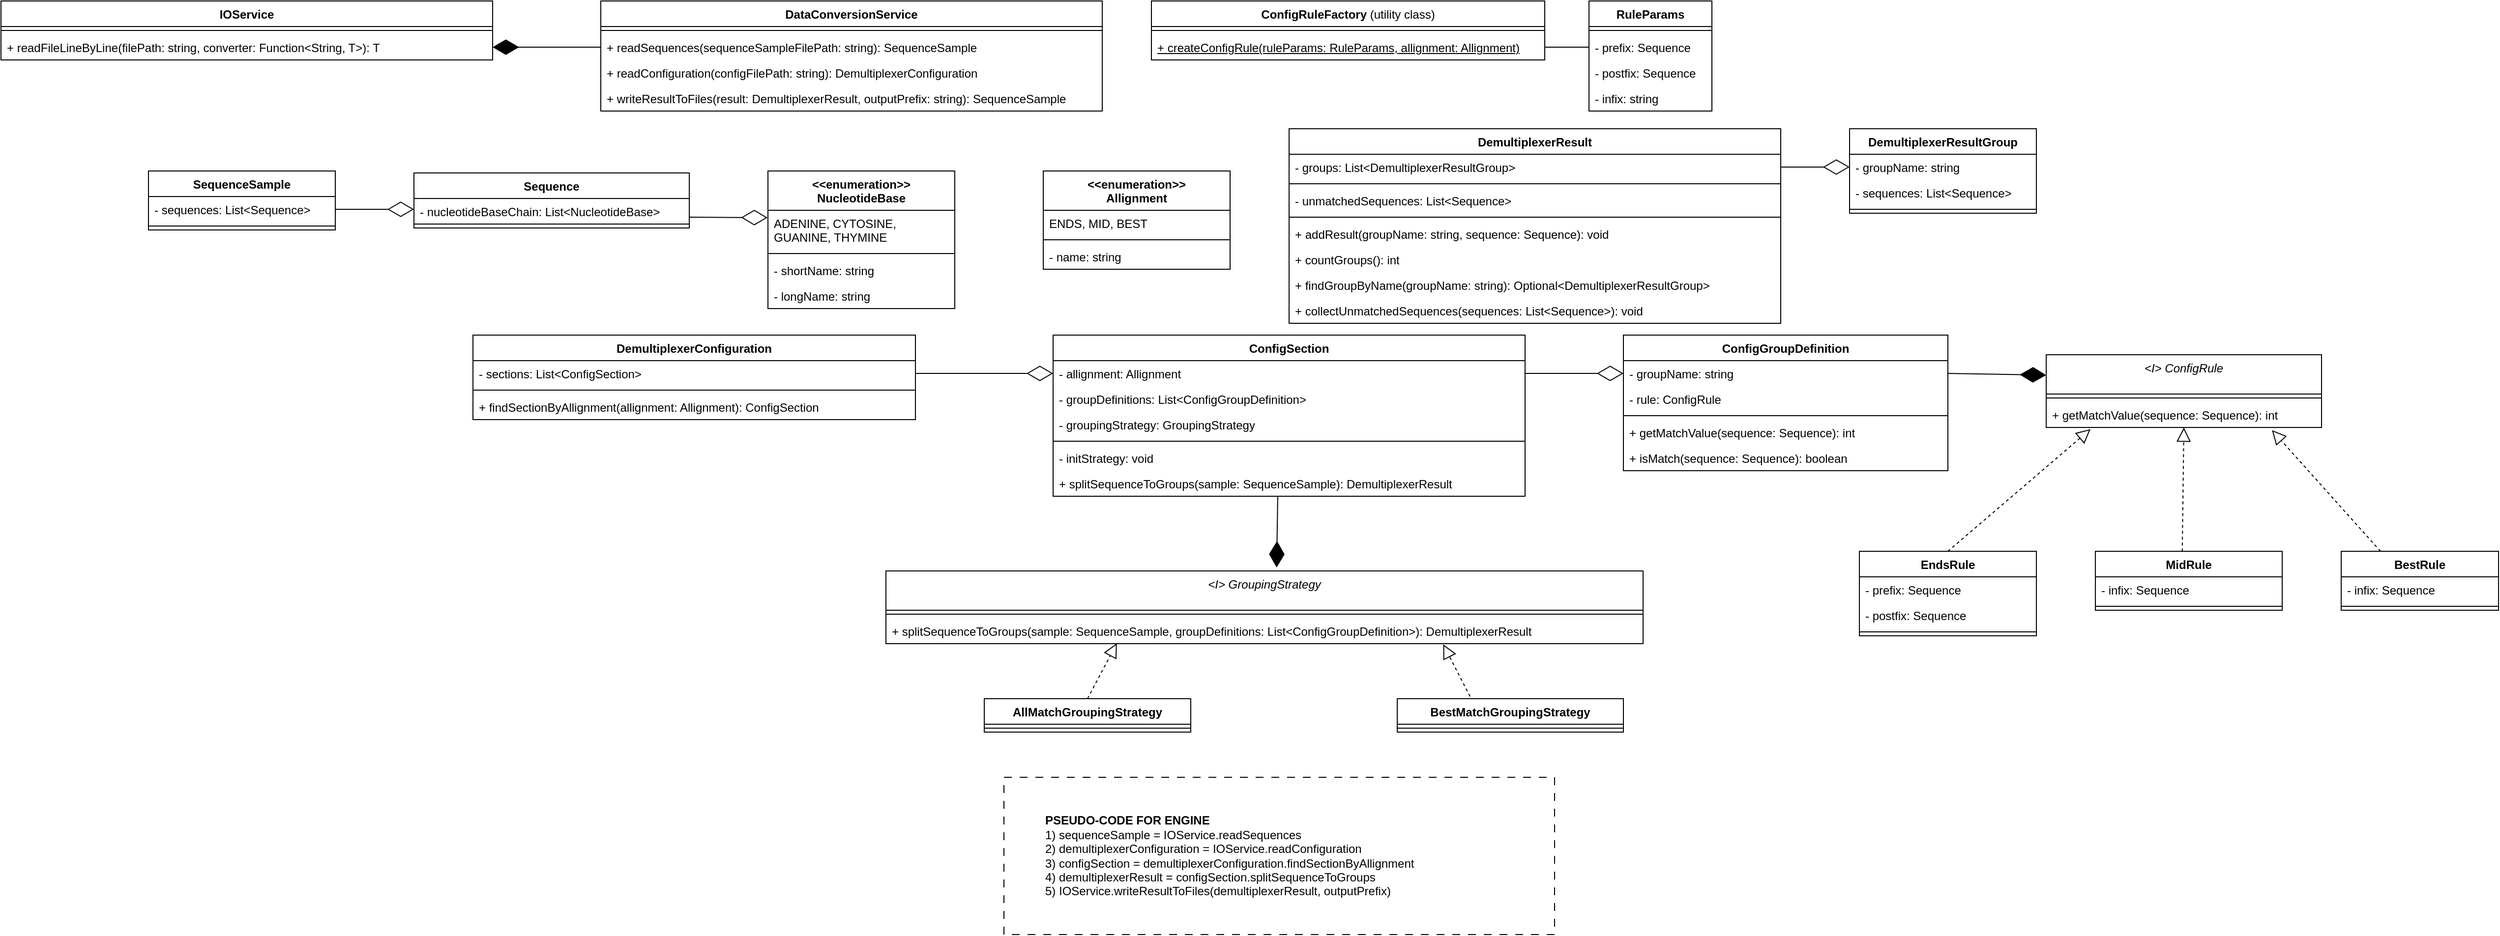 <mxfile version="25.0.3">
  <diagram name="1 oldal" id="gJgrqShFCkPL8RjyrLo0">
    <mxGraphModel dx="1847" dy="567" grid="1" gridSize="10" guides="1" tooltips="1" connect="1" arrows="1" fold="1" page="1" pageScale="1" pageWidth="827" pageHeight="1169" math="0" shadow="0">
      <root>
        <mxCell id="0" />
        <mxCell id="1" parent="0" />
        <mxCell id="IwMsbEK7kWu3GnN3jvoc-1" value="IOService" style="swimlane;fontStyle=1;align=center;verticalAlign=top;childLayout=stackLayout;horizontal=1;startSize=26;horizontalStack=0;resizeParent=1;resizeParentMax=0;resizeLast=0;collapsible=1;marginBottom=0;whiteSpace=wrap;html=1;" vertex="1" parent="1">
          <mxGeometry x="-780" y="40" width="500" height="60" as="geometry" />
        </mxCell>
        <mxCell id="IwMsbEK7kWu3GnN3jvoc-3" value="" style="line;strokeWidth=1;fillColor=none;align=left;verticalAlign=middle;spacingTop=-1;spacingLeft=3;spacingRight=3;rotatable=0;labelPosition=right;points=[];portConstraint=eastwest;strokeColor=inherit;" vertex="1" parent="IwMsbEK7kWu3GnN3jvoc-1">
          <mxGeometry y="26" width="500" height="8" as="geometry" />
        </mxCell>
        <mxCell id="IwMsbEK7kWu3GnN3jvoc-4" value="+ readFileLineByLine(filePath: string, converter: Function&amp;lt;String, T&amp;gt;): T" style="text;strokeColor=none;fillColor=none;align=left;verticalAlign=top;spacingLeft=4;spacingRight=4;overflow=hidden;rotatable=0;points=[[0,0.5],[1,0.5]];portConstraint=eastwest;whiteSpace=wrap;html=1;" vertex="1" parent="IwMsbEK7kWu3GnN3jvoc-1">
          <mxGeometry y="34" width="500" height="26" as="geometry" />
        </mxCell>
        <mxCell id="IwMsbEK7kWu3GnN3jvoc-5" value="Sequence" style="swimlane;fontStyle=1;align=center;verticalAlign=top;childLayout=stackLayout;horizontal=1;startSize=26;horizontalStack=0;resizeParent=1;resizeParentMax=0;resizeLast=0;collapsible=1;marginBottom=0;whiteSpace=wrap;html=1;" vertex="1" parent="1">
          <mxGeometry x="-360" y="215" width="280" height="56" as="geometry" />
        </mxCell>
        <mxCell id="IwMsbEK7kWu3GnN3jvoc-6" value="- nucleotideBaseChain: List&amp;lt;NucleotideBase&amp;gt;" style="text;strokeColor=none;fillColor=none;align=left;verticalAlign=top;spacingLeft=4;spacingRight=4;overflow=hidden;rotatable=0;points=[[0,0.5],[1,0.5]];portConstraint=eastwest;whiteSpace=wrap;html=1;" vertex="1" parent="IwMsbEK7kWu3GnN3jvoc-5">
          <mxGeometry y="26" width="280" height="22" as="geometry" />
        </mxCell>
        <mxCell id="IwMsbEK7kWu3GnN3jvoc-7" value="" style="line;strokeWidth=1;fillColor=none;align=left;verticalAlign=middle;spacingTop=-1;spacingLeft=3;spacingRight=3;rotatable=0;labelPosition=right;points=[];portConstraint=eastwest;strokeColor=inherit;" vertex="1" parent="IwMsbEK7kWu3GnN3jvoc-5">
          <mxGeometry y="48" width="280" height="8" as="geometry" />
        </mxCell>
        <mxCell id="IwMsbEK7kWu3GnN3jvoc-9" value="SequenceSample" style="swimlane;fontStyle=1;align=center;verticalAlign=top;childLayout=stackLayout;horizontal=1;startSize=26;horizontalStack=0;resizeParent=1;resizeParentMax=0;resizeLast=0;collapsible=1;marginBottom=0;whiteSpace=wrap;html=1;" vertex="1" parent="1">
          <mxGeometry x="-630" y="213" width="190" height="60" as="geometry" />
        </mxCell>
        <mxCell id="IwMsbEK7kWu3GnN3jvoc-10" value="- sequences: List&amp;lt;Sequence&amp;gt;" style="text;strokeColor=none;fillColor=none;align=left;verticalAlign=top;spacingLeft=4;spacingRight=4;overflow=hidden;rotatable=0;points=[[0,0.5],[1,0.5]];portConstraint=eastwest;whiteSpace=wrap;html=1;" vertex="1" parent="IwMsbEK7kWu3GnN3jvoc-9">
          <mxGeometry y="26" width="190" height="26" as="geometry" />
        </mxCell>
        <mxCell id="IwMsbEK7kWu3GnN3jvoc-11" value="" style="line;strokeWidth=1;fillColor=none;align=left;verticalAlign=middle;spacingTop=-1;spacingLeft=3;spacingRight=3;rotatable=0;labelPosition=right;points=[];portConstraint=eastwest;strokeColor=inherit;" vertex="1" parent="IwMsbEK7kWu3GnN3jvoc-9">
          <mxGeometry y="52" width="190" height="8" as="geometry" />
        </mxCell>
        <mxCell id="IwMsbEK7kWu3GnN3jvoc-14" value="DemultiplexerConfiguration" style="swimlane;fontStyle=1;align=center;verticalAlign=top;childLayout=stackLayout;horizontal=1;startSize=26;horizontalStack=0;resizeParent=1;resizeParentMax=0;resizeLast=0;collapsible=1;marginBottom=0;whiteSpace=wrap;html=1;" vertex="1" parent="1">
          <mxGeometry x="-300" y="380" width="450" height="86" as="geometry" />
        </mxCell>
        <mxCell id="IwMsbEK7kWu3GnN3jvoc-15" value="- sections: List&amp;lt;ConfigSection&amp;gt;" style="text;strokeColor=none;fillColor=none;align=left;verticalAlign=top;spacingLeft=4;spacingRight=4;overflow=hidden;rotatable=0;points=[[0,0.5],[1,0.5]];portConstraint=eastwest;whiteSpace=wrap;html=1;" vertex="1" parent="IwMsbEK7kWu3GnN3jvoc-14">
          <mxGeometry y="26" width="450" height="26" as="geometry" />
        </mxCell>
        <mxCell id="IwMsbEK7kWu3GnN3jvoc-16" value="" style="line;strokeWidth=1;fillColor=none;align=left;verticalAlign=middle;spacingTop=-1;spacingLeft=3;spacingRight=3;rotatable=0;labelPosition=right;points=[];portConstraint=eastwest;strokeColor=inherit;" vertex="1" parent="IwMsbEK7kWu3GnN3jvoc-14">
          <mxGeometry y="52" width="450" height="8" as="geometry" />
        </mxCell>
        <mxCell id="IwMsbEK7kWu3GnN3jvoc-17" value="+ findSectionByAllignment(allignment: Allignment): ConfigSection" style="text;strokeColor=none;fillColor=none;align=left;verticalAlign=top;spacingLeft=4;spacingRight=4;overflow=hidden;rotatable=0;points=[[0,0.5],[1,0.5]];portConstraint=eastwest;whiteSpace=wrap;html=1;" vertex="1" parent="IwMsbEK7kWu3GnN3jvoc-14">
          <mxGeometry y="60" width="450" height="26" as="geometry" />
        </mxCell>
        <mxCell id="IwMsbEK7kWu3GnN3jvoc-25" value="ConfigSection" style="swimlane;fontStyle=1;align=center;verticalAlign=top;childLayout=stackLayout;horizontal=1;startSize=26;horizontalStack=0;resizeParent=1;resizeParentMax=0;resizeLast=0;collapsible=1;marginBottom=0;whiteSpace=wrap;html=1;" vertex="1" parent="1">
          <mxGeometry x="290" y="380" width="480" height="164" as="geometry" />
        </mxCell>
        <mxCell id="IwMsbEK7kWu3GnN3jvoc-26" value="- allignment: Allignment" style="text;strokeColor=none;fillColor=none;align=left;verticalAlign=top;spacingLeft=4;spacingRight=4;overflow=hidden;rotatable=0;points=[[0,0.5],[1,0.5]];portConstraint=eastwest;whiteSpace=wrap;html=1;" vertex="1" parent="IwMsbEK7kWu3GnN3jvoc-25">
          <mxGeometry y="26" width="480" height="26" as="geometry" />
        </mxCell>
        <mxCell id="IwMsbEK7kWu3GnN3jvoc-38" value="- groupDefinitions: List&amp;lt;ConfigGroupDefinition&amp;gt;" style="text;strokeColor=none;fillColor=none;align=left;verticalAlign=top;spacingLeft=4;spacingRight=4;overflow=hidden;rotatable=0;points=[[0,0.5],[1,0.5]];portConstraint=eastwest;whiteSpace=wrap;html=1;" vertex="1" parent="IwMsbEK7kWu3GnN3jvoc-25">
          <mxGeometry y="52" width="480" height="26" as="geometry" />
        </mxCell>
        <mxCell id="IwMsbEK7kWu3GnN3jvoc-120" value="- groupingStrategy: GroupingStrategy" style="text;strokeColor=none;fillColor=none;align=left;verticalAlign=top;spacingLeft=4;spacingRight=4;overflow=hidden;rotatable=0;points=[[0,0.5],[1,0.5]];portConstraint=eastwest;whiteSpace=wrap;html=1;" vertex="1" parent="IwMsbEK7kWu3GnN3jvoc-25">
          <mxGeometry y="78" width="480" height="26" as="geometry" />
        </mxCell>
        <mxCell id="IwMsbEK7kWu3GnN3jvoc-27" value="" style="line;strokeWidth=1;fillColor=none;align=left;verticalAlign=middle;spacingTop=-1;spacingLeft=3;spacingRight=3;rotatable=0;labelPosition=right;points=[];portConstraint=eastwest;strokeColor=inherit;" vertex="1" parent="IwMsbEK7kWu3GnN3jvoc-25">
          <mxGeometry y="104" width="480" height="8" as="geometry" />
        </mxCell>
        <mxCell id="IwMsbEK7kWu3GnN3jvoc-28" value="- initStrategy: void" style="text;strokeColor=none;fillColor=none;align=left;verticalAlign=top;spacingLeft=4;spacingRight=4;overflow=hidden;rotatable=0;points=[[0,0.5],[1,0.5]];portConstraint=eastwest;whiteSpace=wrap;html=1;" vertex="1" parent="IwMsbEK7kWu3GnN3jvoc-25">
          <mxGeometry y="112" width="480" height="26" as="geometry" />
        </mxCell>
        <mxCell id="IwMsbEK7kWu3GnN3jvoc-123" value="+ splitSequenceToGroups(sample: SequenceSample): DemultiplexerResult" style="text;strokeColor=none;fillColor=none;align=left;verticalAlign=top;spacingLeft=4;spacingRight=4;overflow=hidden;rotatable=0;points=[[0,0.5],[1,0.5]];portConstraint=eastwest;whiteSpace=wrap;html=1;" vertex="1" parent="IwMsbEK7kWu3GnN3jvoc-25">
          <mxGeometry y="138" width="480" height="26" as="geometry" />
        </mxCell>
        <mxCell id="IwMsbEK7kWu3GnN3jvoc-29" value="" style="endArrow=diamondThin;endFill=0;endSize=24;html=1;rounded=0;exitX=1;exitY=0.5;exitDx=0;exitDy=0;entryX=0;entryY=0.5;entryDx=0;entryDy=0;" edge="1" parent="1" source="IwMsbEK7kWu3GnN3jvoc-10" target="IwMsbEK7kWu3GnN3jvoc-6">
          <mxGeometry width="160" relative="1" as="geometry">
            <mxPoint x="-70" y="353" as="sourcePoint" />
            <mxPoint x="90" y="353" as="targetPoint" />
          </mxGeometry>
        </mxCell>
        <mxCell id="IwMsbEK7kWu3GnN3jvoc-34" value="&lt;div&gt;&amp;lt;&amp;lt;enumeration&amp;gt;&amp;gt;&lt;/div&gt;Allignment" style="swimlane;fontStyle=1;align=center;verticalAlign=top;childLayout=stackLayout;horizontal=1;startSize=40;horizontalStack=0;resizeParent=1;resizeParentMax=0;resizeLast=0;collapsible=1;marginBottom=0;whiteSpace=wrap;html=1;" vertex="1" parent="1">
          <mxGeometry x="280" y="213" width="190" height="100" as="geometry" />
        </mxCell>
        <mxCell id="IwMsbEK7kWu3GnN3jvoc-35" value="ENDS, MID, BEST" style="text;strokeColor=none;fillColor=none;align=left;verticalAlign=top;spacingLeft=4;spacingRight=4;overflow=hidden;rotatable=0;points=[[0,0.5],[1,0.5]];portConstraint=eastwest;whiteSpace=wrap;html=1;" vertex="1" parent="IwMsbEK7kWu3GnN3jvoc-34">
          <mxGeometry y="40" width="190" height="26" as="geometry" />
        </mxCell>
        <mxCell id="IwMsbEK7kWu3GnN3jvoc-36" value="" style="line;strokeWidth=1;fillColor=none;align=left;verticalAlign=middle;spacingTop=-1;spacingLeft=3;spacingRight=3;rotatable=0;labelPosition=right;points=[];portConstraint=eastwest;strokeColor=inherit;" vertex="1" parent="IwMsbEK7kWu3GnN3jvoc-34">
          <mxGeometry y="66" width="190" height="8" as="geometry" />
        </mxCell>
        <mxCell id="IwMsbEK7kWu3GnN3jvoc-37" value="- name: string" style="text;strokeColor=none;fillColor=none;align=left;verticalAlign=top;spacingLeft=4;spacingRight=4;overflow=hidden;rotatable=0;points=[[0,0.5],[1,0.5]];portConstraint=eastwest;whiteSpace=wrap;html=1;" vertex="1" parent="IwMsbEK7kWu3GnN3jvoc-34">
          <mxGeometry y="74" width="190" height="26" as="geometry" />
        </mxCell>
        <mxCell id="IwMsbEK7kWu3GnN3jvoc-39" value="&lt;span style=&quot;text-align: left;&quot;&gt;ConfigGroupDefinition&lt;/span&gt;" style="swimlane;fontStyle=1;align=center;verticalAlign=top;childLayout=stackLayout;horizontal=1;startSize=26;horizontalStack=0;resizeParent=1;resizeParentMax=0;resizeLast=0;collapsible=1;marginBottom=0;whiteSpace=wrap;html=1;" vertex="1" parent="1">
          <mxGeometry x="870" y="380" width="330" height="138" as="geometry" />
        </mxCell>
        <mxCell id="IwMsbEK7kWu3GnN3jvoc-46" value="- groupName: string" style="text;strokeColor=none;fillColor=none;align=left;verticalAlign=top;spacingLeft=4;spacingRight=4;overflow=hidden;rotatable=0;points=[[0,0.5],[1,0.5]];portConstraint=eastwest;whiteSpace=wrap;html=1;" vertex="1" parent="IwMsbEK7kWu3GnN3jvoc-39">
          <mxGeometry y="26" width="330" height="26" as="geometry" />
        </mxCell>
        <mxCell id="IwMsbEK7kWu3GnN3jvoc-64" value="- rule: ConfigRule" style="text;strokeColor=none;fillColor=none;align=left;verticalAlign=top;spacingLeft=4;spacingRight=4;overflow=hidden;rotatable=0;points=[[0,0.5],[1,0.5]];portConstraint=eastwest;whiteSpace=wrap;html=1;" vertex="1" parent="IwMsbEK7kWu3GnN3jvoc-39">
          <mxGeometry y="52" width="330" height="26" as="geometry" />
        </mxCell>
        <mxCell id="IwMsbEK7kWu3GnN3jvoc-42" value="" style="line;strokeWidth=1;fillColor=none;align=left;verticalAlign=middle;spacingTop=-1;spacingLeft=3;spacingRight=3;rotatable=0;labelPosition=right;points=[];portConstraint=eastwest;strokeColor=inherit;" vertex="1" parent="IwMsbEK7kWu3GnN3jvoc-39">
          <mxGeometry y="78" width="330" height="8" as="geometry" />
        </mxCell>
        <mxCell id="IwMsbEK7kWu3GnN3jvoc-127" value="+ getMatchValue(sequence: Sequence): int" style="text;strokeColor=none;fillColor=none;align=left;verticalAlign=top;spacingLeft=4;spacingRight=4;overflow=hidden;rotatable=0;points=[[0,0.5],[1,0.5]];portConstraint=eastwest;whiteSpace=wrap;html=1;" vertex="1" parent="IwMsbEK7kWu3GnN3jvoc-39">
          <mxGeometry y="86" width="330" height="26" as="geometry" />
        </mxCell>
        <mxCell id="IwMsbEK7kWu3GnN3jvoc-43" value="+ isMatch(sequence: Sequence): boolean" style="text;strokeColor=none;fillColor=none;align=left;verticalAlign=top;spacingLeft=4;spacingRight=4;overflow=hidden;rotatable=0;points=[[0,0.5],[1,0.5]];portConstraint=eastwest;whiteSpace=wrap;html=1;" vertex="1" parent="IwMsbEK7kWu3GnN3jvoc-39">
          <mxGeometry y="112" width="330" height="26" as="geometry" />
        </mxCell>
        <mxCell id="IwMsbEK7kWu3GnN3jvoc-44" value="" style="endArrow=diamondThin;endFill=0;endSize=24;html=1;rounded=0;exitX=1;exitY=0.5;exitDx=0;exitDy=0;entryX=0;entryY=0.5;entryDx=0;entryDy=0;" edge="1" parent="1" source="IwMsbEK7kWu3GnN3jvoc-15" target="IwMsbEK7kWu3GnN3jvoc-26">
          <mxGeometry width="160" relative="1" as="geometry">
            <mxPoint x="240" y="289" as="sourcePoint" />
            <mxPoint x="340" y="289" as="targetPoint" />
          </mxGeometry>
        </mxCell>
        <mxCell id="IwMsbEK7kWu3GnN3jvoc-45" value="" style="endArrow=diamondThin;endFill=0;endSize=24;html=1;rounded=0;exitX=1;exitY=0.5;exitDx=0;exitDy=0;entryX=0;entryY=0.5;entryDx=0;entryDy=0;" edge="1" parent="1" source="IwMsbEK7kWu3GnN3jvoc-26">
          <mxGeometry width="160" relative="1" as="geometry">
            <mxPoint x="350" y="429" as="sourcePoint" />
            <mxPoint x="870" y="419" as="targetPoint" />
          </mxGeometry>
        </mxCell>
        <mxCell id="IwMsbEK7kWu3GnN3jvoc-47" value="DemultiplexerResult" style="swimlane;fontStyle=1;align=center;verticalAlign=top;childLayout=stackLayout;horizontal=1;startSize=26;horizontalStack=0;resizeParent=1;resizeParentMax=0;resizeLast=0;collapsible=1;marginBottom=0;whiteSpace=wrap;html=1;" vertex="1" parent="1">
          <mxGeometry x="530" y="170" width="500" height="198" as="geometry" />
        </mxCell>
        <mxCell id="IwMsbEK7kWu3GnN3jvoc-48" value="- groups: List&amp;lt;DemultiplexerResultGroup&amp;gt;" style="text;strokeColor=none;fillColor=none;align=left;verticalAlign=top;spacingLeft=4;spacingRight=4;overflow=hidden;rotatable=0;points=[[0,0.5],[1,0.5]];portConstraint=eastwest;whiteSpace=wrap;html=1;" vertex="1" parent="IwMsbEK7kWu3GnN3jvoc-47">
          <mxGeometry y="26" width="500" height="26" as="geometry" />
        </mxCell>
        <mxCell id="IwMsbEK7kWu3GnN3jvoc-49" value="" style="line;strokeWidth=1;fillColor=none;align=left;verticalAlign=middle;spacingTop=-1;spacingLeft=3;spacingRight=3;rotatable=0;labelPosition=right;points=[];portConstraint=eastwest;strokeColor=inherit;" vertex="1" parent="IwMsbEK7kWu3GnN3jvoc-47">
          <mxGeometry y="52" width="500" height="8" as="geometry" />
        </mxCell>
        <mxCell id="IwMsbEK7kWu3GnN3jvoc-158" value="- unmatchedSequences: List&amp;lt;Sequence&amp;gt;" style="text;strokeColor=none;fillColor=none;align=left;verticalAlign=top;spacingLeft=4;spacingRight=4;overflow=hidden;rotatable=0;points=[[0,0.5],[1,0.5]];portConstraint=eastwest;whiteSpace=wrap;html=1;" vertex="1" parent="IwMsbEK7kWu3GnN3jvoc-47">
          <mxGeometry y="60" width="500" height="26" as="geometry" />
        </mxCell>
        <mxCell id="IwMsbEK7kWu3GnN3jvoc-160" value="" style="line;strokeWidth=1;fillColor=none;align=left;verticalAlign=middle;spacingTop=-1;spacingLeft=3;spacingRight=3;rotatable=0;labelPosition=right;points=[];portConstraint=eastwest;strokeColor=inherit;" vertex="1" parent="IwMsbEK7kWu3GnN3jvoc-47">
          <mxGeometry y="86" width="500" height="8" as="geometry" />
        </mxCell>
        <mxCell id="IwMsbEK7kWu3GnN3jvoc-159" value="+ addResult(groupName: string, sequence: Sequence): void" style="text;strokeColor=none;fillColor=none;align=left;verticalAlign=top;spacingLeft=4;spacingRight=4;overflow=hidden;rotatable=0;points=[[0,0.5],[1,0.5]];portConstraint=eastwest;whiteSpace=wrap;html=1;" vertex="1" parent="IwMsbEK7kWu3GnN3jvoc-47">
          <mxGeometry y="94" width="500" height="26" as="geometry" />
        </mxCell>
        <mxCell id="IwMsbEK7kWu3GnN3jvoc-161" value="+ countGroups(): int" style="text;strokeColor=none;fillColor=none;align=left;verticalAlign=top;spacingLeft=4;spacingRight=4;overflow=hidden;rotatable=0;points=[[0,0.5],[1,0.5]];portConstraint=eastwest;whiteSpace=wrap;html=1;" vertex="1" parent="IwMsbEK7kWu3GnN3jvoc-47">
          <mxGeometry y="120" width="500" height="26" as="geometry" />
        </mxCell>
        <mxCell id="IwMsbEK7kWu3GnN3jvoc-162" value="+ findGroupByName(groupName: string): Optional&amp;lt;DemultiplexerResultGroup&amp;gt;" style="text;strokeColor=none;fillColor=none;align=left;verticalAlign=top;spacingLeft=4;spacingRight=4;overflow=hidden;rotatable=0;points=[[0,0.5],[1,0.5]];portConstraint=eastwest;whiteSpace=wrap;html=1;" vertex="1" parent="IwMsbEK7kWu3GnN3jvoc-47">
          <mxGeometry y="146" width="500" height="26" as="geometry" />
        </mxCell>
        <mxCell id="IwMsbEK7kWu3GnN3jvoc-163" value="+ collectUnmatchedSequences(sequences: List&amp;lt;Sequence&amp;gt;): void" style="text;strokeColor=none;fillColor=none;align=left;verticalAlign=top;spacingLeft=4;spacingRight=4;overflow=hidden;rotatable=0;points=[[0,0.5],[1,0.5]];portConstraint=eastwest;whiteSpace=wrap;html=1;" vertex="1" parent="IwMsbEK7kWu3GnN3jvoc-47">
          <mxGeometry y="172" width="500" height="26" as="geometry" />
        </mxCell>
        <mxCell id="IwMsbEK7kWu3GnN3jvoc-51" value="DemultiplexerResultGroup" style="swimlane;fontStyle=1;align=center;verticalAlign=top;childLayout=stackLayout;horizontal=1;startSize=26;horizontalStack=0;resizeParent=1;resizeParentMax=0;resizeLast=0;collapsible=1;marginBottom=0;whiteSpace=wrap;html=1;" vertex="1" parent="1">
          <mxGeometry x="1100" y="170" width="190" height="86" as="geometry" />
        </mxCell>
        <mxCell id="IwMsbEK7kWu3GnN3jvoc-52" value="- groupName: string" style="text;strokeColor=none;fillColor=none;align=left;verticalAlign=top;spacingLeft=4;spacingRight=4;overflow=hidden;rotatable=0;points=[[0,0.5],[1,0.5]];portConstraint=eastwest;whiteSpace=wrap;html=1;" vertex="1" parent="IwMsbEK7kWu3GnN3jvoc-51">
          <mxGeometry y="26" width="190" height="26" as="geometry" />
        </mxCell>
        <mxCell id="IwMsbEK7kWu3GnN3jvoc-55" value="- sequences: List&amp;lt;Sequence&amp;gt;" style="text;strokeColor=none;fillColor=none;align=left;verticalAlign=top;spacingLeft=4;spacingRight=4;overflow=hidden;rotatable=0;points=[[0,0.5],[1,0.5]];portConstraint=eastwest;whiteSpace=wrap;html=1;" vertex="1" parent="IwMsbEK7kWu3GnN3jvoc-51">
          <mxGeometry y="52" width="190" height="26" as="geometry" />
        </mxCell>
        <mxCell id="IwMsbEK7kWu3GnN3jvoc-53" value="" style="line;strokeWidth=1;fillColor=none;align=left;verticalAlign=middle;spacingTop=-1;spacingLeft=3;spacingRight=3;rotatable=0;labelPosition=right;points=[];portConstraint=eastwest;strokeColor=inherit;" vertex="1" parent="IwMsbEK7kWu3GnN3jvoc-51">
          <mxGeometry y="78" width="190" height="8" as="geometry" />
        </mxCell>
        <mxCell id="IwMsbEK7kWu3GnN3jvoc-56" value="" style="endArrow=diamondThin;endFill=0;endSize=24;html=1;rounded=0;exitX=1;exitY=0.5;exitDx=0;exitDy=0;entryX=0;entryY=0.5;entryDx=0;entryDy=0;" edge="1" parent="1" source="IwMsbEK7kWu3GnN3jvoc-48" target="IwMsbEK7kWu3GnN3jvoc-52">
          <mxGeometry width="160" relative="1" as="geometry">
            <mxPoint x="860" y="-91" as="sourcePoint" />
            <mxPoint x="940" y="-91" as="targetPoint" />
          </mxGeometry>
        </mxCell>
        <mxCell id="IwMsbEK7kWu3GnN3jvoc-58" value="&lt;blockquote style=&quot;margin: 0 0 0 40px; border: none; padding: 0px;&quot;&gt;&lt;b&gt;PSEUDO-CODE FOR ENGINE&lt;/b&gt;&lt;/blockquote&gt;&lt;blockquote style=&quot;margin: 0 0 0 40px; border: none; padding: 0px;&quot;&gt;1)&amp;nbsp;&lt;span style=&quot;background-color: initial;&quot;&gt;sequenceSample = IOService.readSequences&lt;/span&gt;&lt;/blockquote&gt;&lt;blockquote style=&quot;margin: 0 0 0 40px; border: none; padding: 0px;&quot;&gt;&lt;div&gt;2) demultiplexerConfiguration =&amp;nbsp;&lt;span style=&quot;background-color: initial;&quot;&gt;IOService.&lt;/span&gt;&lt;span style=&quot;background-color: initial;&quot;&gt;readConfiguration&lt;/span&gt;&lt;/div&gt;&lt;div&gt;&lt;span style=&quot;background-color: initial;&quot;&gt;3) configSection =&amp;nbsp;&lt;/span&gt;&lt;span style=&quot;background-color: initial;&quot;&gt;demultiplexerConfiguration.&lt;/span&gt;&lt;span style=&quot;background-color: initial;&quot;&gt;findSectionByAllignment&lt;/span&gt;&lt;/div&gt;&lt;div&gt;&lt;span style=&quot;background-color: initial;&quot;&gt;4) d&lt;/span&gt;&lt;span style=&quot;background-color: initial;&quot;&gt;emultiplexerResult =&amp;nbsp;&lt;/span&gt;configSection&lt;span style=&quot;background-color: initial;&quot;&gt;.&lt;/span&gt;&lt;span style=&quot;background-color: initial;&quot;&gt;splitSequenceToGroups&lt;/span&gt;&lt;/div&gt;&lt;div&gt;5) IOService.writeResultToFiles(demultiplexerResult, outputPrefix)&lt;/div&gt;&lt;/blockquote&gt;" style="rounded=0;whiteSpace=wrap;html=1;align=left;dashed=1;dashPattern=8 8;" vertex="1" parent="1">
          <mxGeometry x="240" y="830" width="560" height="160" as="geometry" />
        </mxCell>
        <mxCell id="IwMsbEK7kWu3GnN3jvoc-60" value="&lt;div&gt;&lt;span style=&quot;font-weight: normal;&quot;&gt;&lt;i&gt;&amp;lt;I&amp;gt; ConfigRule&lt;/i&gt;&lt;/span&gt;&lt;/div&gt;" style="swimlane;fontStyle=1;align=center;verticalAlign=top;childLayout=stackLayout;horizontal=1;startSize=40;horizontalStack=0;resizeParent=1;resizeParentMax=0;resizeLast=0;collapsible=1;marginBottom=0;whiteSpace=wrap;html=1;" vertex="1" parent="1">
          <mxGeometry x="1300" y="400" width="280" height="74" as="geometry" />
        </mxCell>
        <mxCell id="IwMsbEK7kWu3GnN3jvoc-62" value="" style="line;strokeWidth=1;fillColor=none;align=left;verticalAlign=middle;spacingTop=-1;spacingLeft=3;spacingRight=3;rotatable=0;labelPosition=right;points=[];portConstraint=eastwest;strokeColor=inherit;" vertex="1" parent="IwMsbEK7kWu3GnN3jvoc-60">
          <mxGeometry y="40" width="280" height="8" as="geometry" />
        </mxCell>
        <mxCell id="IwMsbEK7kWu3GnN3jvoc-115" value="+ getMatchValue(sequence: Sequence): int" style="text;strokeColor=none;fillColor=none;align=left;verticalAlign=top;spacingLeft=4;spacingRight=4;overflow=hidden;rotatable=0;points=[[0,0.5],[1,0.5]];portConstraint=eastwest;whiteSpace=wrap;html=1;" vertex="1" parent="IwMsbEK7kWu3GnN3jvoc-60">
          <mxGeometry y="48" width="280" height="26" as="geometry" />
        </mxCell>
        <mxCell id="IwMsbEK7kWu3GnN3jvoc-66" value="" style="endArrow=block;dashed=1;endFill=0;endSize=12;html=1;rounded=0;exitX=0.25;exitY=0;exitDx=0;exitDy=0;entryX=0.82;entryY=1.106;entryDx=0;entryDy=0;entryPerimeter=0;" edge="1" parent="1" source="IwMsbEK7kWu3GnN3jvoc-106" target="IwMsbEK7kWu3GnN3jvoc-115">
          <mxGeometry width="160" relative="1" as="geometry">
            <mxPoint x="1560" y="530" as="sourcePoint" />
            <mxPoint x="1533.24" y="492.39" as="targetPoint" />
          </mxGeometry>
        </mxCell>
        <mxCell id="IwMsbEK7kWu3GnN3jvoc-67" value="" style="endArrow=block;dashed=1;endFill=0;endSize=12;html=1;rounded=0;entryX=0.5;entryY=1;entryDx=0;entryDy=0;exitX=0.465;exitY=0.003;exitDx=0;exitDy=0;exitPerimeter=0;" edge="1" parent="1" source="IwMsbEK7kWu3GnN3jvoc-102" target="IwMsbEK7kWu3GnN3jvoc-60">
          <mxGeometry width="160" relative="1" as="geometry">
            <mxPoint x="1560" y="430" as="sourcePoint" />
            <mxPoint x="1440" y="493.248" as="targetPoint" />
          </mxGeometry>
        </mxCell>
        <mxCell id="IwMsbEK7kWu3GnN3jvoc-68" value="" style="endArrow=block;dashed=1;endFill=0;endSize=12;html=1;rounded=0;entryX=0.161;entryY=1.066;entryDx=0;entryDy=0;exitX=0.5;exitY=0;exitDx=0;exitDy=0;entryPerimeter=0;" edge="1" parent="1" source="IwMsbEK7kWu3GnN3jvoc-96" target="IwMsbEK7kWu3GnN3jvoc-115">
          <mxGeometry width="160" relative="1" as="geometry">
            <mxPoint x="1560" y="340" as="sourcePoint" />
            <mxPoint x="1328.0" y="494.106" as="targetPoint" />
          </mxGeometry>
        </mxCell>
        <mxCell id="IwMsbEK7kWu3GnN3jvoc-75" value="AllMatchGroupingStrategy" style="swimlane;fontStyle=1;align=center;verticalAlign=top;childLayout=stackLayout;horizontal=1;startSize=26;horizontalStack=0;resizeParent=1;resizeParentMax=0;resizeLast=0;collapsible=1;marginBottom=0;whiteSpace=wrap;html=1;" vertex="1" parent="1">
          <mxGeometry x="220" y="750" width="210" height="34" as="geometry" />
        </mxCell>
        <mxCell id="IwMsbEK7kWu3GnN3jvoc-78" value="" style="line;strokeWidth=1;fillColor=none;align=left;verticalAlign=middle;spacingTop=-1;spacingLeft=3;spacingRight=3;rotatable=0;labelPosition=right;points=[];portConstraint=eastwest;strokeColor=inherit;" vertex="1" parent="IwMsbEK7kWu3GnN3jvoc-75">
          <mxGeometry y="26" width="210" height="8" as="geometry" />
        </mxCell>
        <mxCell id="IwMsbEK7kWu3GnN3jvoc-80" value="BestMatchGroupingStrategy" style="swimlane;fontStyle=1;align=center;verticalAlign=top;childLayout=stackLayout;horizontal=1;startSize=26;horizontalStack=0;resizeParent=1;resizeParentMax=0;resizeLast=0;collapsible=1;marginBottom=0;whiteSpace=wrap;html=1;" vertex="1" parent="1">
          <mxGeometry x="640" y="750" width="230" height="34" as="geometry" />
        </mxCell>
        <mxCell id="IwMsbEK7kWu3GnN3jvoc-83" value="" style="line;strokeWidth=1;fillColor=none;align=left;verticalAlign=middle;spacingTop=-1;spacingLeft=3;spacingRight=3;rotatable=0;labelPosition=right;points=[];portConstraint=eastwest;strokeColor=inherit;" vertex="1" parent="IwMsbEK7kWu3GnN3jvoc-80">
          <mxGeometry y="26" width="230" height="8" as="geometry" />
        </mxCell>
        <mxCell id="IwMsbEK7kWu3GnN3jvoc-85" value="&lt;div&gt;&lt;span style=&quot;font-weight: normal;&quot;&gt;&lt;i&gt;&amp;lt;I&amp;gt; GroupingStrategy&lt;/i&gt;&lt;/span&gt;&lt;/div&gt;" style="swimlane;fontStyle=1;align=center;verticalAlign=top;childLayout=stackLayout;horizontal=1;startSize=40;horizontalStack=0;resizeParent=1;resizeParentMax=0;resizeLast=0;collapsible=1;marginBottom=0;whiteSpace=wrap;html=1;" vertex="1" parent="1">
          <mxGeometry x="120" y="620" width="770" height="74" as="geometry" />
        </mxCell>
        <mxCell id="IwMsbEK7kWu3GnN3jvoc-86" value="" style="line;strokeWidth=1;fillColor=none;align=left;verticalAlign=middle;spacingTop=-1;spacingLeft=3;spacingRight=3;rotatable=0;labelPosition=right;points=[];portConstraint=eastwest;strokeColor=inherit;" vertex="1" parent="IwMsbEK7kWu3GnN3jvoc-85">
          <mxGeometry y="40" width="770" height="8" as="geometry" />
        </mxCell>
        <mxCell id="IwMsbEK7kWu3GnN3jvoc-87" value="+ splitSequenceToGroups(sample: SequenceSample, groupDefinitions: List&amp;lt;ConfigGroupDefinition&amp;gt;): DemultiplexerResult" style="text;strokeColor=none;fillColor=none;align=left;verticalAlign=top;spacingLeft=4;spacingRight=4;overflow=hidden;rotatable=0;points=[[0,0.5],[1,0.5]];portConstraint=eastwest;whiteSpace=wrap;html=1;" vertex="1" parent="IwMsbEK7kWu3GnN3jvoc-85">
          <mxGeometry y="48" width="770" height="26" as="geometry" />
        </mxCell>
        <mxCell id="IwMsbEK7kWu3GnN3jvoc-91" value="" style="endArrow=block;dashed=1;endFill=0;endSize=12;html=1;rounded=0;entryX=0.305;entryY=0.986;entryDx=0;entryDy=0;entryPerimeter=0;exitX=0.5;exitY=0;exitDx=0;exitDy=0;" edge="1" parent="1" source="IwMsbEK7kWu3GnN3jvoc-75" target="IwMsbEK7kWu3GnN3jvoc-87">
          <mxGeometry width="160" relative="1" as="geometry">
            <mxPoint x="1570" y="460" as="sourcePoint" />
            <mxPoint x="1501" y="389" as="targetPoint" />
          </mxGeometry>
        </mxCell>
        <mxCell id="IwMsbEK7kWu3GnN3jvoc-92" value="" style="endArrow=block;dashed=1;endFill=0;endSize=12;html=1;rounded=0;entryX=0.736;entryY=1.026;entryDx=0;entryDy=0;entryPerimeter=0;exitX=0.322;exitY=-0.065;exitDx=0;exitDy=0;exitPerimeter=0;" edge="1" parent="1" source="IwMsbEK7kWu3GnN3jvoc-80" target="IwMsbEK7kWu3GnN3jvoc-87">
          <mxGeometry width="160" relative="1" as="geometry">
            <mxPoint x="335" y="760" as="sourcePoint" />
            <mxPoint x="410" y="706" as="targetPoint" />
          </mxGeometry>
        </mxCell>
        <mxCell id="IwMsbEK7kWu3GnN3jvoc-93" value="" style="endArrow=diamondThin;endFill=1;endSize=24;html=1;rounded=0;entryX=0.516;entryY=-0.047;entryDx=0;entryDy=0;entryPerimeter=0;exitX=0.476;exitY=1.004;exitDx=0;exitDy=0;exitPerimeter=0;" edge="1" parent="1" source="IwMsbEK7kWu3GnN3jvoc-123" target="IwMsbEK7kWu3GnN3jvoc-85">
          <mxGeometry width="160" relative="1" as="geometry">
            <mxPoint x="517" y="530" as="sourcePoint" />
            <mxPoint x="519.58" y="513.61" as="targetPoint" />
          </mxGeometry>
        </mxCell>
        <mxCell id="IwMsbEK7kWu3GnN3jvoc-96" value="&lt;span style=&quot;text-align: left;&quot;&gt;EndsRule&lt;/span&gt;" style="swimlane;fontStyle=1;align=center;verticalAlign=top;childLayout=stackLayout;horizontal=1;startSize=26;horizontalStack=0;resizeParent=1;resizeParentMax=0;resizeLast=0;collapsible=1;marginBottom=0;whiteSpace=wrap;html=1;" vertex="1" parent="1">
          <mxGeometry x="1110" y="600" width="180" height="86" as="geometry" />
        </mxCell>
        <mxCell id="IwMsbEK7kWu3GnN3jvoc-97" value="- prefix: Sequence" style="text;strokeColor=none;fillColor=none;align=left;verticalAlign=top;spacingLeft=4;spacingRight=4;overflow=hidden;rotatable=0;points=[[0,0.5],[1,0.5]];portConstraint=eastwest;whiteSpace=wrap;html=1;" vertex="1" parent="IwMsbEK7kWu3GnN3jvoc-96">
          <mxGeometry y="26" width="180" height="26" as="geometry" />
        </mxCell>
        <mxCell id="IwMsbEK7kWu3GnN3jvoc-101" value="- postfix: Sequence" style="text;strokeColor=none;fillColor=none;align=left;verticalAlign=top;spacingLeft=4;spacingRight=4;overflow=hidden;rotatable=0;points=[[0,0.5],[1,0.5]];portConstraint=eastwest;whiteSpace=wrap;html=1;" vertex="1" parent="IwMsbEK7kWu3GnN3jvoc-96">
          <mxGeometry y="52" width="180" height="26" as="geometry" />
        </mxCell>
        <mxCell id="IwMsbEK7kWu3GnN3jvoc-99" value="" style="line;strokeWidth=1;fillColor=none;align=left;verticalAlign=middle;spacingTop=-1;spacingLeft=3;spacingRight=3;rotatable=0;labelPosition=right;points=[];portConstraint=eastwest;strokeColor=inherit;" vertex="1" parent="IwMsbEK7kWu3GnN3jvoc-96">
          <mxGeometry y="78" width="180" height="8" as="geometry" />
        </mxCell>
        <mxCell id="IwMsbEK7kWu3GnN3jvoc-102" value="&lt;span style=&quot;text-align: left;&quot;&gt;MidRule&lt;/span&gt;" style="swimlane;fontStyle=1;align=center;verticalAlign=top;childLayout=stackLayout;horizontal=1;startSize=26;horizontalStack=0;resizeParent=1;resizeParentMax=0;resizeLast=0;collapsible=1;marginBottom=0;whiteSpace=wrap;html=1;" vertex="1" parent="1">
          <mxGeometry x="1350" y="600" width="190" height="60" as="geometry" />
        </mxCell>
        <mxCell id="IwMsbEK7kWu3GnN3jvoc-103" value="- infix: Sequence" style="text;strokeColor=none;fillColor=none;align=left;verticalAlign=top;spacingLeft=4;spacingRight=4;overflow=hidden;rotatable=0;points=[[0,0.5],[1,0.5]];portConstraint=eastwest;whiteSpace=wrap;html=1;" vertex="1" parent="IwMsbEK7kWu3GnN3jvoc-102">
          <mxGeometry y="26" width="190" height="26" as="geometry" />
        </mxCell>
        <mxCell id="IwMsbEK7kWu3GnN3jvoc-105" value="" style="line;strokeWidth=1;fillColor=none;align=left;verticalAlign=middle;spacingTop=-1;spacingLeft=3;spacingRight=3;rotatable=0;labelPosition=right;points=[];portConstraint=eastwest;strokeColor=inherit;" vertex="1" parent="IwMsbEK7kWu3GnN3jvoc-102">
          <mxGeometry y="52" width="190" height="8" as="geometry" />
        </mxCell>
        <mxCell id="IwMsbEK7kWu3GnN3jvoc-106" value="&lt;span style=&quot;text-align: left;&quot;&gt;BestRule&lt;/span&gt;" style="swimlane;fontStyle=1;align=center;verticalAlign=top;childLayout=stackLayout;horizontal=1;startSize=26;horizontalStack=0;resizeParent=1;resizeParentMax=0;resizeLast=0;collapsible=1;marginBottom=0;whiteSpace=wrap;html=1;" vertex="1" parent="1">
          <mxGeometry x="1600" y="600" width="160" height="60" as="geometry" />
        </mxCell>
        <mxCell id="IwMsbEK7kWu3GnN3jvoc-107" value="- infix: Sequence" style="text;strokeColor=none;fillColor=none;align=left;verticalAlign=top;spacingLeft=4;spacingRight=4;overflow=hidden;rotatable=0;points=[[0,0.5],[1,0.5]];portConstraint=eastwest;whiteSpace=wrap;html=1;" vertex="1" parent="IwMsbEK7kWu3GnN3jvoc-106">
          <mxGeometry y="26" width="160" height="26" as="geometry" />
        </mxCell>
        <mxCell id="IwMsbEK7kWu3GnN3jvoc-109" value="" style="line;strokeWidth=1;fillColor=none;align=left;verticalAlign=middle;spacingTop=-1;spacingLeft=3;spacingRight=3;rotatable=0;labelPosition=right;points=[];portConstraint=eastwest;strokeColor=inherit;" vertex="1" parent="IwMsbEK7kWu3GnN3jvoc-106">
          <mxGeometry y="52" width="160" height="8" as="geometry" />
        </mxCell>
        <mxCell id="IwMsbEK7kWu3GnN3jvoc-111" value="" style="endArrow=diamondThin;endFill=1;endSize=24;html=1;rounded=0;entryX=0;entryY=0.28;entryDx=0;entryDy=0;exitX=1;exitY=0.5;exitDx=0;exitDy=0;entryPerimeter=0;" edge="1" parent="1" source="IwMsbEK7kWu3GnN3jvoc-46" target="IwMsbEK7kWu3GnN3jvoc-60">
          <mxGeometry width="160" relative="1" as="geometry">
            <mxPoint x="529.58" y="620" as="sourcePoint" />
            <mxPoint x="531" y="707" as="targetPoint" />
          </mxGeometry>
        </mxCell>
        <mxCell id="IwMsbEK7kWu3GnN3jvoc-128" value="&lt;div&gt;&amp;lt;&amp;lt;enumeration&amp;gt;&amp;gt;&lt;/div&gt;&lt;span style=&quot;text-align: left;&quot;&gt;NucleotideBase&lt;/span&gt;" style="swimlane;fontStyle=1;align=center;verticalAlign=top;childLayout=stackLayout;horizontal=1;startSize=40;horizontalStack=0;resizeParent=1;resizeParentMax=0;resizeLast=0;collapsible=1;marginBottom=0;whiteSpace=wrap;html=1;" vertex="1" parent="1">
          <mxGeometry y="213" width="190" height="140" as="geometry" />
        </mxCell>
        <mxCell id="IwMsbEK7kWu3GnN3jvoc-129" value="ADENINE, CYTOSINE, GUANINE, THYMINE&amp;nbsp;" style="text;strokeColor=none;fillColor=none;align=left;verticalAlign=top;spacingLeft=4;spacingRight=4;overflow=hidden;rotatable=0;points=[[0,0.5],[1,0.5]];portConstraint=eastwest;whiteSpace=wrap;html=1;" vertex="1" parent="IwMsbEK7kWu3GnN3jvoc-128">
          <mxGeometry y="40" width="190" height="40" as="geometry" />
        </mxCell>
        <mxCell id="IwMsbEK7kWu3GnN3jvoc-130" value="" style="line;strokeWidth=1;fillColor=none;align=left;verticalAlign=middle;spacingTop=-1;spacingLeft=3;spacingRight=3;rotatable=0;labelPosition=right;points=[];portConstraint=eastwest;strokeColor=inherit;" vertex="1" parent="IwMsbEK7kWu3GnN3jvoc-128">
          <mxGeometry y="80" width="190" height="8" as="geometry" />
        </mxCell>
        <mxCell id="IwMsbEK7kWu3GnN3jvoc-131" value="- shortName: string" style="text;strokeColor=none;fillColor=none;align=left;verticalAlign=top;spacingLeft=4;spacingRight=4;overflow=hidden;rotatable=0;points=[[0,0.5],[1,0.5]];portConstraint=eastwest;whiteSpace=wrap;html=1;" vertex="1" parent="IwMsbEK7kWu3GnN3jvoc-128">
          <mxGeometry y="88" width="190" height="26" as="geometry" />
        </mxCell>
        <mxCell id="IwMsbEK7kWu3GnN3jvoc-133" value="- longName: string" style="text;strokeColor=none;fillColor=none;align=left;verticalAlign=top;spacingLeft=4;spacingRight=4;overflow=hidden;rotatable=0;points=[[0,0.5],[1,0.5]];portConstraint=eastwest;whiteSpace=wrap;html=1;" vertex="1" parent="IwMsbEK7kWu3GnN3jvoc-128">
          <mxGeometry y="114" width="190" height="26" as="geometry" />
        </mxCell>
        <mxCell id="IwMsbEK7kWu3GnN3jvoc-135" value="" style="endArrow=diamondThin;endFill=0;endSize=24;html=1;rounded=0;entryX=-0.002;entryY=0.187;entryDx=0;entryDy=0;entryPerimeter=0;" edge="1" parent="1" target="IwMsbEK7kWu3GnN3jvoc-129">
          <mxGeometry width="160" relative="1" as="geometry">
            <mxPoint x="-80" y="260" as="sourcePoint" />
            <mxPoint x="-350" y="262" as="targetPoint" />
          </mxGeometry>
        </mxCell>
        <mxCell id="IwMsbEK7kWu3GnN3jvoc-143" value="ConfigRuleFactory &lt;span style=&quot;font-weight: normal;&quot;&gt;(utility class)&lt;/span&gt;" style="swimlane;fontStyle=1;align=center;verticalAlign=top;childLayout=stackLayout;horizontal=1;startSize=26;horizontalStack=0;resizeParent=1;resizeParentMax=0;resizeLast=0;collapsible=1;marginBottom=0;whiteSpace=wrap;html=1;" vertex="1" parent="1">
          <mxGeometry x="390" y="40" width="400" height="60" as="geometry" />
        </mxCell>
        <mxCell id="IwMsbEK7kWu3GnN3jvoc-144" value="" style="line;strokeWidth=1;fillColor=none;align=left;verticalAlign=middle;spacingTop=-1;spacingLeft=3;spacingRight=3;rotatable=0;labelPosition=right;points=[];portConstraint=eastwest;strokeColor=inherit;" vertex="1" parent="IwMsbEK7kWu3GnN3jvoc-143">
          <mxGeometry y="26" width="400" height="8" as="geometry" />
        </mxCell>
        <mxCell id="IwMsbEK7kWu3GnN3jvoc-145" value="&lt;u&gt;+ createConfigRule(ruleParams: RuleParams, allignment: Allignment)&lt;/u&gt;" style="text;strokeColor=none;fillColor=none;align=left;verticalAlign=top;spacingLeft=4;spacingRight=4;overflow=hidden;rotatable=0;points=[[0,0.5],[1,0.5]];portConstraint=eastwest;whiteSpace=wrap;html=1;" vertex="1" parent="IwMsbEK7kWu3GnN3jvoc-143">
          <mxGeometry y="34" width="400" height="26" as="geometry" />
        </mxCell>
        <mxCell id="IwMsbEK7kWu3GnN3jvoc-149" value="" style="endArrow=none;html=1;endSize=12;startArrow=none;startSize=14;startFill=0;edgeStyle=orthogonalEdgeStyle;align=left;verticalAlign=bottom;rounded=0;endFill=0;exitX=1;exitY=0.5;exitDx=0;exitDy=0;entryX=0;entryY=0.5;entryDx=0;entryDy=0;" edge="1" parent="1" source="IwMsbEK7kWu3GnN3jvoc-145" target="IwMsbEK7kWu3GnN3jvoc-152">
          <mxGeometry x="-1" y="3" relative="1" as="geometry">
            <mxPoint x="810" y="69.71" as="sourcePoint" />
            <mxPoint x="890" y="70" as="targetPoint" />
          </mxGeometry>
        </mxCell>
        <mxCell id="IwMsbEK7kWu3GnN3jvoc-150" value="RuleParams" style="swimlane;fontStyle=1;align=center;verticalAlign=top;childLayout=stackLayout;horizontal=1;startSize=26;horizontalStack=0;resizeParent=1;resizeParentMax=0;resizeLast=0;collapsible=1;marginBottom=0;whiteSpace=wrap;html=1;" vertex="1" parent="1">
          <mxGeometry x="835" y="40" width="125" height="112" as="geometry" />
        </mxCell>
        <mxCell id="IwMsbEK7kWu3GnN3jvoc-151" value="" style="line;strokeWidth=1;fillColor=none;align=left;verticalAlign=middle;spacingTop=-1;spacingLeft=3;spacingRight=3;rotatable=0;labelPosition=right;points=[];portConstraint=eastwest;strokeColor=inherit;" vertex="1" parent="IwMsbEK7kWu3GnN3jvoc-150">
          <mxGeometry y="26" width="125" height="8" as="geometry" />
        </mxCell>
        <mxCell id="IwMsbEK7kWu3GnN3jvoc-152" value="- prefix: Sequence" style="text;strokeColor=none;fillColor=none;align=left;verticalAlign=top;spacingLeft=4;spacingRight=4;overflow=hidden;rotatable=0;points=[[0,0.5],[1,0.5]];portConstraint=eastwest;whiteSpace=wrap;html=1;" vertex="1" parent="IwMsbEK7kWu3GnN3jvoc-150">
          <mxGeometry y="34" width="125" height="26" as="geometry" />
        </mxCell>
        <mxCell id="IwMsbEK7kWu3GnN3jvoc-153" value="- postfix: Sequence" style="text;strokeColor=none;fillColor=none;align=left;verticalAlign=top;spacingLeft=4;spacingRight=4;overflow=hidden;rotatable=0;points=[[0,0.5],[1,0.5]];portConstraint=eastwest;whiteSpace=wrap;html=1;" vertex="1" parent="IwMsbEK7kWu3GnN3jvoc-150">
          <mxGeometry y="60" width="125" height="26" as="geometry" />
        </mxCell>
        <mxCell id="IwMsbEK7kWu3GnN3jvoc-154" value="- infix: string" style="text;strokeColor=none;fillColor=none;align=left;verticalAlign=top;spacingLeft=4;spacingRight=4;overflow=hidden;rotatable=0;points=[[0,0.5],[1,0.5]];portConstraint=eastwest;whiteSpace=wrap;html=1;" vertex="1" parent="IwMsbEK7kWu3GnN3jvoc-150">
          <mxGeometry y="86" width="125" height="26" as="geometry" />
        </mxCell>
        <mxCell id="IwMsbEK7kWu3GnN3jvoc-164" value="DataConversionService" style="swimlane;fontStyle=1;align=center;verticalAlign=top;childLayout=stackLayout;horizontal=1;startSize=26;horizontalStack=0;resizeParent=1;resizeParentMax=0;resizeLast=0;collapsible=1;marginBottom=0;whiteSpace=wrap;html=1;" vertex="1" parent="1">
          <mxGeometry x="-170" y="40" width="510" height="112" as="geometry" />
        </mxCell>
        <mxCell id="IwMsbEK7kWu3GnN3jvoc-165" value="" style="line;strokeWidth=1;fillColor=none;align=left;verticalAlign=middle;spacingTop=-1;spacingLeft=3;spacingRight=3;rotatable=0;labelPosition=right;points=[];portConstraint=eastwest;strokeColor=inherit;" vertex="1" parent="IwMsbEK7kWu3GnN3jvoc-164">
          <mxGeometry y="26" width="510" height="8" as="geometry" />
        </mxCell>
        <mxCell id="IwMsbEK7kWu3GnN3jvoc-166" value="+ readSequences(sequenceSampleFilePath: string): SequenceSample" style="text;strokeColor=none;fillColor=none;align=left;verticalAlign=top;spacingLeft=4;spacingRight=4;overflow=hidden;rotatable=0;points=[[0,0.5],[1,0.5]];portConstraint=eastwest;whiteSpace=wrap;html=1;" vertex="1" parent="IwMsbEK7kWu3GnN3jvoc-164">
          <mxGeometry y="34" width="510" height="26" as="geometry" />
        </mxCell>
        <mxCell id="IwMsbEK7kWu3GnN3jvoc-167" value="+ readConfiguration(configFilePath: string): DemultiplexerConfiguration" style="text;strokeColor=none;fillColor=none;align=left;verticalAlign=top;spacingLeft=4;spacingRight=4;overflow=hidden;rotatable=0;points=[[0,0.5],[1,0.5]];portConstraint=eastwest;whiteSpace=wrap;html=1;" vertex="1" parent="IwMsbEK7kWu3GnN3jvoc-164">
          <mxGeometry y="60" width="510" height="26" as="geometry" />
        </mxCell>
        <mxCell id="IwMsbEK7kWu3GnN3jvoc-168" value="+ writeResultToFiles(result: DemultiplexerResult, outputPrefix: string): SequenceSample" style="text;strokeColor=none;fillColor=none;align=left;verticalAlign=top;spacingLeft=4;spacingRight=4;overflow=hidden;rotatable=0;points=[[0,0.5],[1,0.5]];portConstraint=eastwest;whiteSpace=wrap;html=1;" vertex="1" parent="IwMsbEK7kWu3GnN3jvoc-164">
          <mxGeometry y="86" width="510" height="26" as="geometry" />
        </mxCell>
        <mxCell id="IwMsbEK7kWu3GnN3jvoc-169" value="" style="endArrow=diamondThin;endFill=1;endSize=24;html=1;rounded=0;entryX=1;entryY=0.5;entryDx=0;entryDy=0;exitX=0;exitY=0.5;exitDx=0;exitDy=0;" edge="1" parent="1" source="IwMsbEK7kWu3GnN3jvoc-166" target="IwMsbEK7kWu3GnN3jvoc-4">
          <mxGeometry width="160" relative="1" as="geometry">
            <mxPoint x="-180" y="280" as="sourcePoint" />
            <mxPoint x="-20" y="280" as="targetPoint" />
          </mxGeometry>
        </mxCell>
      </root>
    </mxGraphModel>
  </diagram>
</mxfile>

